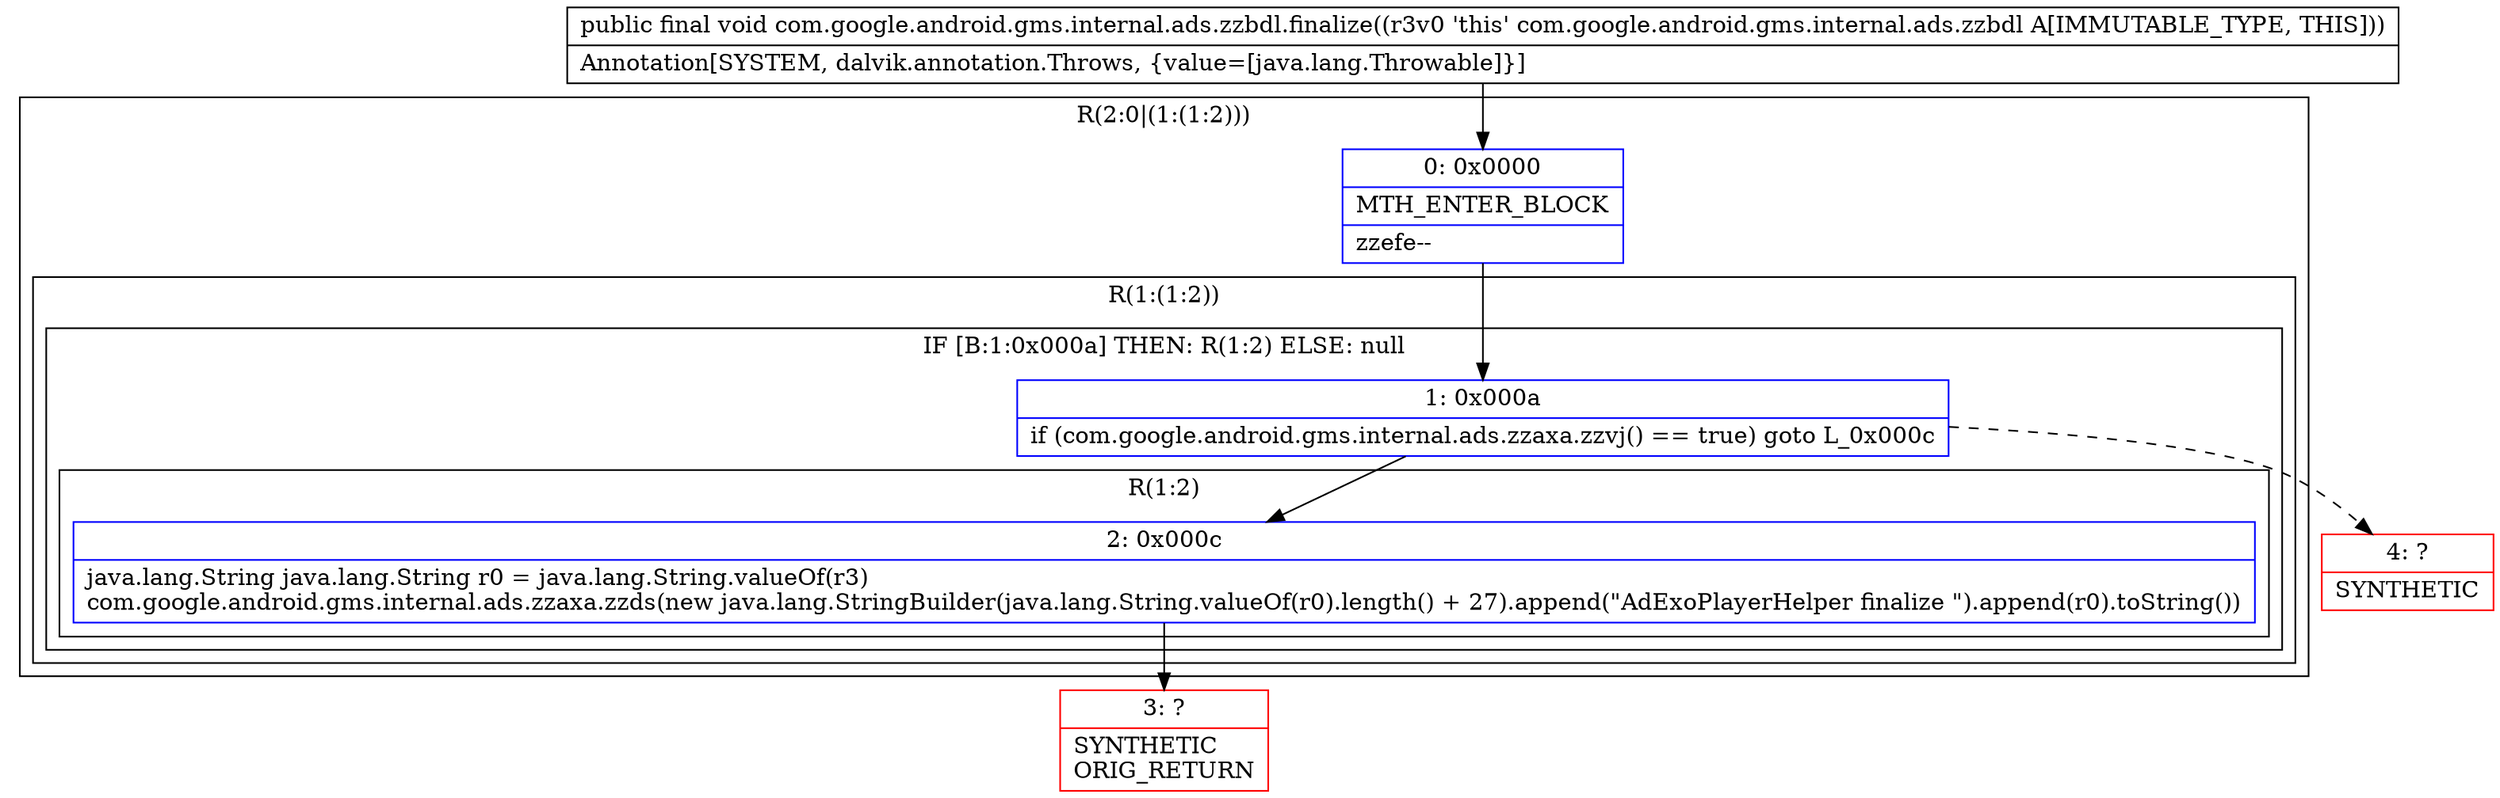digraph "CFG forcom.google.android.gms.internal.ads.zzbdl.finalize()V" {
subgraph cluster_Region_630992322 {
label = "R(2:0|(1:(1:2)))";
node [shape=record,color=blue];
Node_0 [shape=record,label="{0\:\ 0x0000|MTH_ENTER_BLOCK\l|zzefe\-\-\l}"];
subgraph cluster_Region_1748724933 {
label = "R(1:(1:2))";
node [shape=record,color=blue];
subgraph cluster_IfRegion_72573105 {
label = "IF [B:1:0x000a] THEN: R(1:2) ELSE: null";
node [shape=record,color=blue];
Node_1 [shape=record,label="{1\:\ 0x000a|if (com.google.android.gms.internal.ads.zzaxa.zzvj() == true) goto L_0x000c\l}"];
subgraph cluster_Region_1399467939 {
label = "R(1:2)";
node [shape=record,color=blue];
Node_2 [shape=record,label="{2\:\ 0x000c|java.lang.String java.lang.String r0 = java.lang.String.valueOf(r3)\lcom.google.android.gms.internal.ads.zzaxa.zzds(new java.lang.StringBuilder(java.lang.String.valueOf(r0).length() + 27).append(\"AdExoPlayerHelper finalize \").append(r0).toString())\l}"];
}
}
}
}
Node_3 [shape=record,color=red,label="{3\:\ ?|SYNTHETIC\lORIG_RETURN\l}"];
Node_4 [shape=record,color=red,label="{4\:\ ?|SYNTHETIC\l}"];
MethodNode[shape=record,label="{public final void com.google.android.gms.internal.ads.zzbdl.finalize((r3v0 'this' com.google.android.gms.internal.ads.zzbdl A[IMMUTABLE_TYPE, THIS]))  | Annotation[SYSTEM, dalvik.annotation.Throws, \{value=[java.lang.Throwable]\}]\l}"];
MethodNode -> Node_0;
Node_0 -> Node_1;
Node_1 -> Node_2;
Node_1 -> Node_4[style=dashed];
Node_2 -> Node_3;
}

